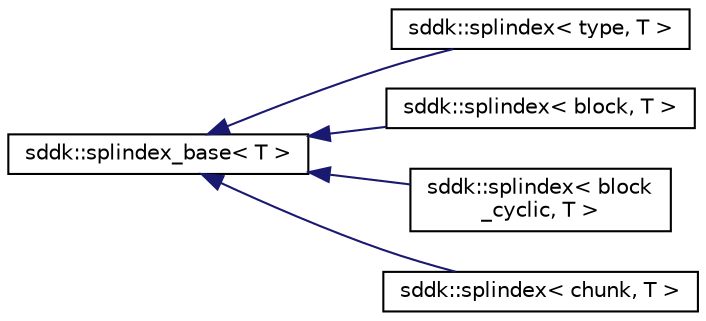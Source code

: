 digraph "Graphical Class Hierarchy"
{
 // INTERACTIVE_SVG=YES
  edge [fontname="Helvetica",fontsize="10",labelfontname="Helvetica",labelfontsize="10"];
  node [fontname="Helvetica",fontsize="10",shape=record];
  rankdir="LR";
  Node1 [label="sddk::splindex_base\< T \>",height=0.2,width=0.4,color="black", fillcolor="white", style="filled",URL="$classsddk_1_1splindex__base.html",tooltip="Base class for split index. "];
  Node1 -> Node2 [dir="back",color="midnightblue",fontsize="10",style="solid",fontname="Helvetica"];
  Node2 [label="sddk::splindex\< type, T \>",height=0.2,width=0.4,color="black", fillcolor="white", style="filled",URL="$classsddk_1_1splindex.html"];
  Node1 -> Node3 [dir="back",color="midnightblue",fontsize="10",style="solid",fontname="Helvetica"];
  Node3 [label="sddk::splindex\< block, T \>",height=0.2,width=0.4,color="black", fillcolor="white", style="filled",URL="$classsddk_1_1splindex_3_01block_00_01_t_01_4.html",tooltip="Specialization for the block distribution. "];
  Node1 -> Node4 [dir="back",color="midnightblue",fontsize="10",style="solid",fontname="Helvetica"];
  Node4 [label="sddk::splindex\< block\l_cyclic, T \>",height=0.2,width=0.4,color="black", fillcolor="white", style="filled",URL="$classsddk_1_1splindex_3_01block__cyclic_00_01_t_01_4.html",tooltip="Specialization for the block-cyclic distribution. "];
  Node1 -> Node5 [dir="back",color="midnightblue",fontsize="10",style="solid",fontname="Helvetica"];
  Node5 [label="sddk::splindex\< chunk, T \>",height=0.2,width=0.4,color="black", fillcolor="white", style="filled",URL="$classsddk_1_1splindex_3_01chunk_00_01_t_01_4.html",tooltip="Specialization for the block distribution. "];
}

